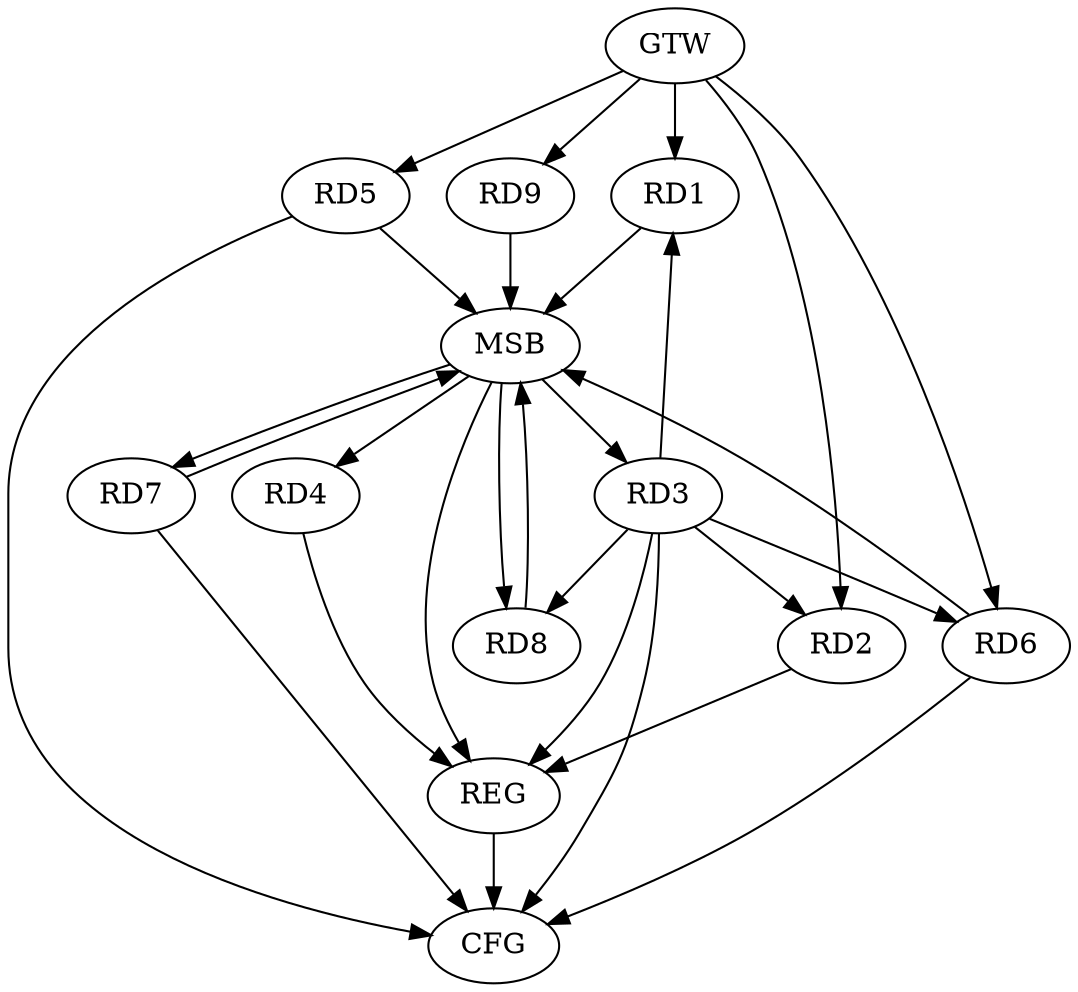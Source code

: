strict digraph G {
  RD1 [ label="RD1" ];
  RD2 [ label="RD2" ];
  RD3 [ label="RD3" ];
  RD4 [ label="RD4" ];
  RD5 [ label="RD5" ];
  RD6 [ label="RD6" ];
  RD7 [ label="RD7" ];
  RD8 [ label="RD8" ];
  RD9 [ label="RD9" ];
  GTW [ label="GTW" ];
  REG [ label="REG" ];
  MSB [ label="MSB" ];
  CFG [ label="CFG" ];
  GTW -> RD1;
  GTW -> RD2;
  GTW -> RD5;
  GTW -> RD6;
  GTW -> RD9;
  RD2 -> REG;
  RD3 -> REG;
  RD4 -> REG;
  RD1 -> MSB;
  MSB -> REG;
  RD5 -> MSB;
  RD6 -> MSB;
  RD7 -> MSB;
  RD8 -> MSB;
  RD9 -> MSB;
  MSB -> RD3;
  MSB -> RD4;
  MSB -> RD7;
  MSB -> RD8;
  RD5 -> CFG;
  RD7 -> CFG;
  RD6 -> CFG;
  REG -> CFG;
  RD3 -> CFG;
  RD3 -> RD1;
  RD3 -> RD6;
  RD3 -> RD2;
  RD3 -> RD8;
}
